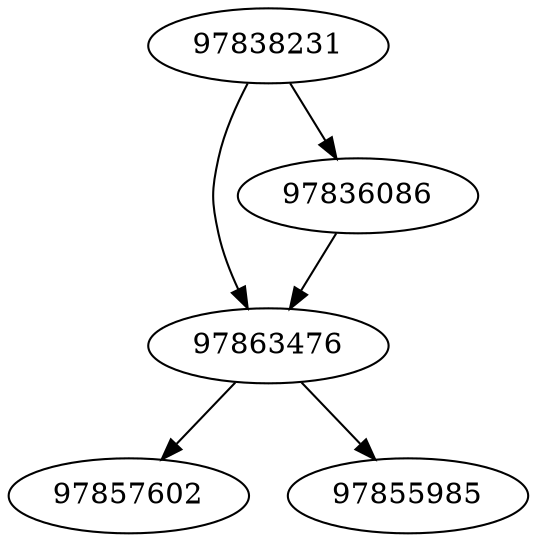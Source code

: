 strict digraph  {
97857602;
97855985;
97863476;
97836086;
97838231;
97863476 -> 97857602;
97863476 -> 97855985;
97836086 -> 97863476;
97838231 -> 97863476;
97838231 -> 97836086;
}
